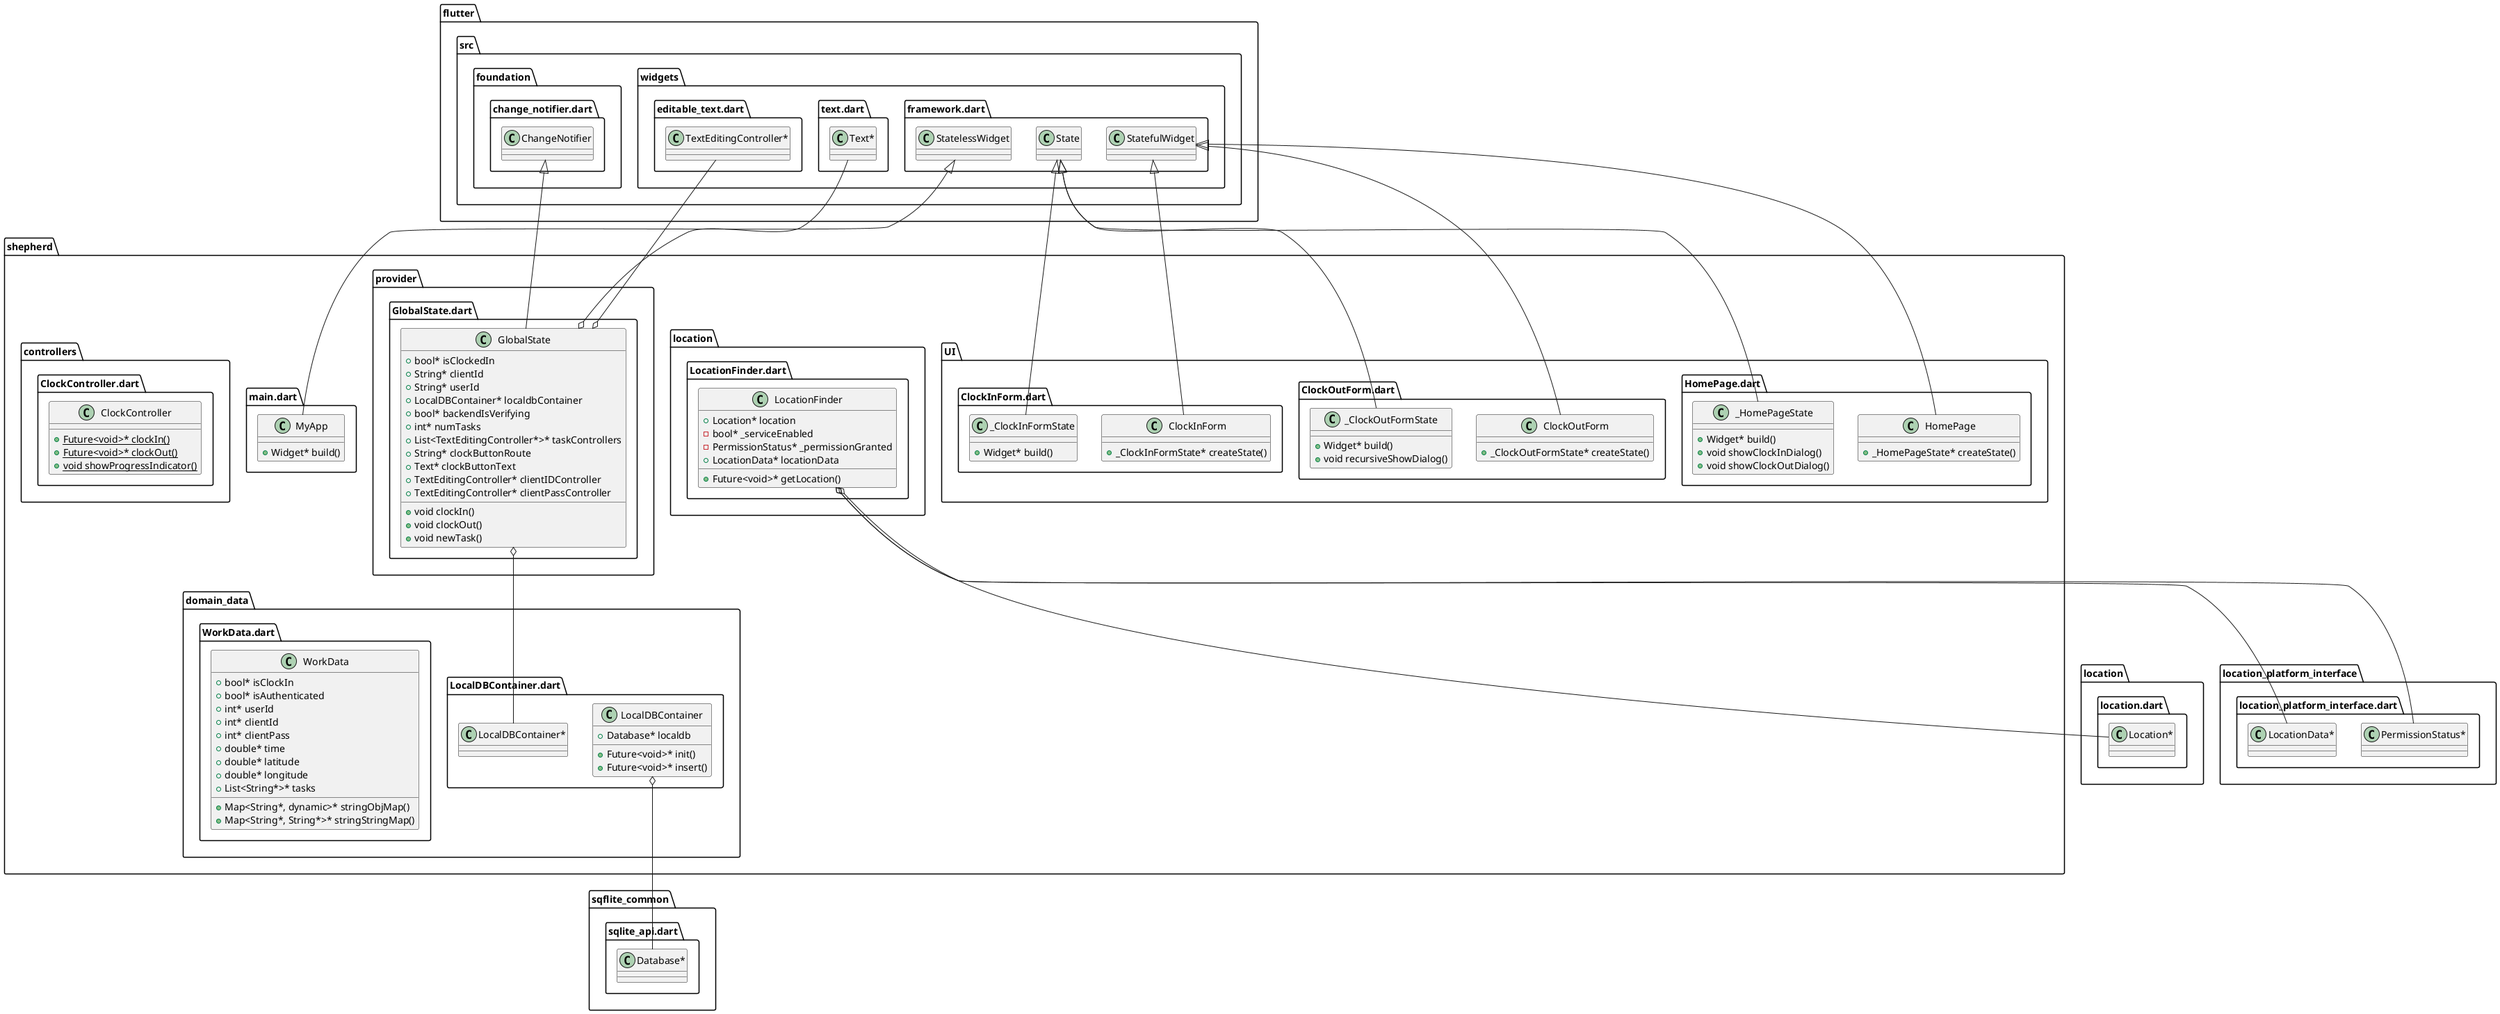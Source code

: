 @startuml
set namespaceSeparator ::

class "shepherd::UI::HomePage.dart::HomePage" {
  +_HomePageState* createState()
}

"flutter::src::widgets::framework.dart::StatefulWidget" <|-- "shepherd::UI::HomePage.dart::HomePage"

class "shepherd::UI::HomePage.dart::_HomePageState" {
  +Widget* build()
  +void showClockInDialog()
  +void showClockOutDialog()
}

"flutter::src::widgets::framework.dart::State" <|-- "shepherd::UI::HomePage.dart::_HomePageState"

class "shepherd::UI::ClockOutForm.dart::ClockOutForm" {
  +_ClockOutFormState* createState()
}

"flutter::src::widgets::framework.dart::StatefulWidget" <|-- "shepherd::UI::ClockOutForm.dart::ClockOutForm"

class "shepherd::UI::ClockOutForm.dart::_ClockOutFormState" {
  +Widget* build()
  +void recursiveShowDialog()
}

"flutter::src::widgets::framework.dart::State" <|-- "shepherd::UI::ClockOutForm.dart::_ClockOutFormState"

class "shepherd::UI::ClockInForm.dart::ClockInForm" {
  +_ClockInFormState* createState()
}

"flutter::src::widgets::framework.dart::StatefulWidget" <|-- "shepherd::UI::ClockInForm.dart::ClockInForm"

class "shepherd::UI::ClockInForm.dart::_ClockInFormState" {
  +Widget* build()
}

"flutter::src::widgets::framework.dart::State" <|-- "shepherd::UI::ClockInForm.dart::_ClockInFormState"

class "shepherd::domain_data::LocalDBContainer.dart::LocalDBContainer" {
  +Database* localdb
  +Future<void>* init()
  +Future<void>* insert()
}

"shepherd::domain_data::LocalDBContainer.dart::LocalDBContainer" o-- "sqflite_common::sqlite_api.dart::Database*"

class "shepherd::domain_data::WorkData.dart::WorkData" {
  +bool* isClockIn
  +bool* isAuthenticated
  +int* userId
  +int* clientId
  +int* clientPass
  +double* time
  +double* latitude
  +double* longitude
  +List<String*>* tasks
  +Map<String*, dynamic>* stringObjMap()
  +Map<String*, String*>* stringStringMap()
}

class "shepherd::location::LocationFinder.dart::LocationFinder" {
  +Location* location
  -bool* _serviceEnabled
  -PermissionStatus* _permissionGranted
  +LocationData* locationData
  +Future<void>* getLocation()
}

"shepherd::location::LocationFinder.dart::LocationFinder" o-- "location::location.dart::Location*"
"shepherd::location::LocationFinder.dart::LocationFinder" o-- "location_platform_interface::location_platform_interface.dart::PermissionStatus*"
"shepherd::location::LocationFinder.dart::LocationFinder" o-- "location_platform_interface::location_platform_interface.dart::LocationData*"

class "shepherd::provider::GlobalState.dart::GlobalState" {
  +bool* isClockedIn
  +String* clientId
  +String* userId
  +LocalDBContainer* localdbContainer
  +bool* backendIsVerifying
  +int* numTasks
  +List<TextEditingController*>* taskControllers
  +String* clockButtonRoute
  +Text* clockButtonText
  +TextEditingController* clientIDController
  +TextEditingController* clientPassController
  +void clockIn()
  +void clockOut()
  +void newTask()
}

"shepherd::provider::GlobalState.dart::GlobalState" o-- "shepherd::domain_data::LocalDBContainer.dart::LocalDBContainer*"
"shepherd::provider::GlobalState.dart::GlobalState" o-- "flutter::src::widgets::text.dart::Text*"
"shepherd::provider::GlobalState.dart::GlobalState" o-- "flutter::src::widgets::editable_text.dart::TextEditingController*"
"flutter::src::foundation::change_notifier.dart::ChangeNotifier" <|-- "shepherd::provider::GlobalState.dart::GlobalState"

class "shepherd::main.dart::MyApp" {
  +Widget* build()
}

"flutter::src::widgets::framework.dart::StatelessWidget" <|-- "shepherd::main.dart::MyApp"

class "shepherd::controllers::ClockController.dart::ClockController" {
  {static} +Future<void>* clockIn()
  {static} +Future<void>* clockOut()
  {static} +void showProgressIndicator()
}


@enduml